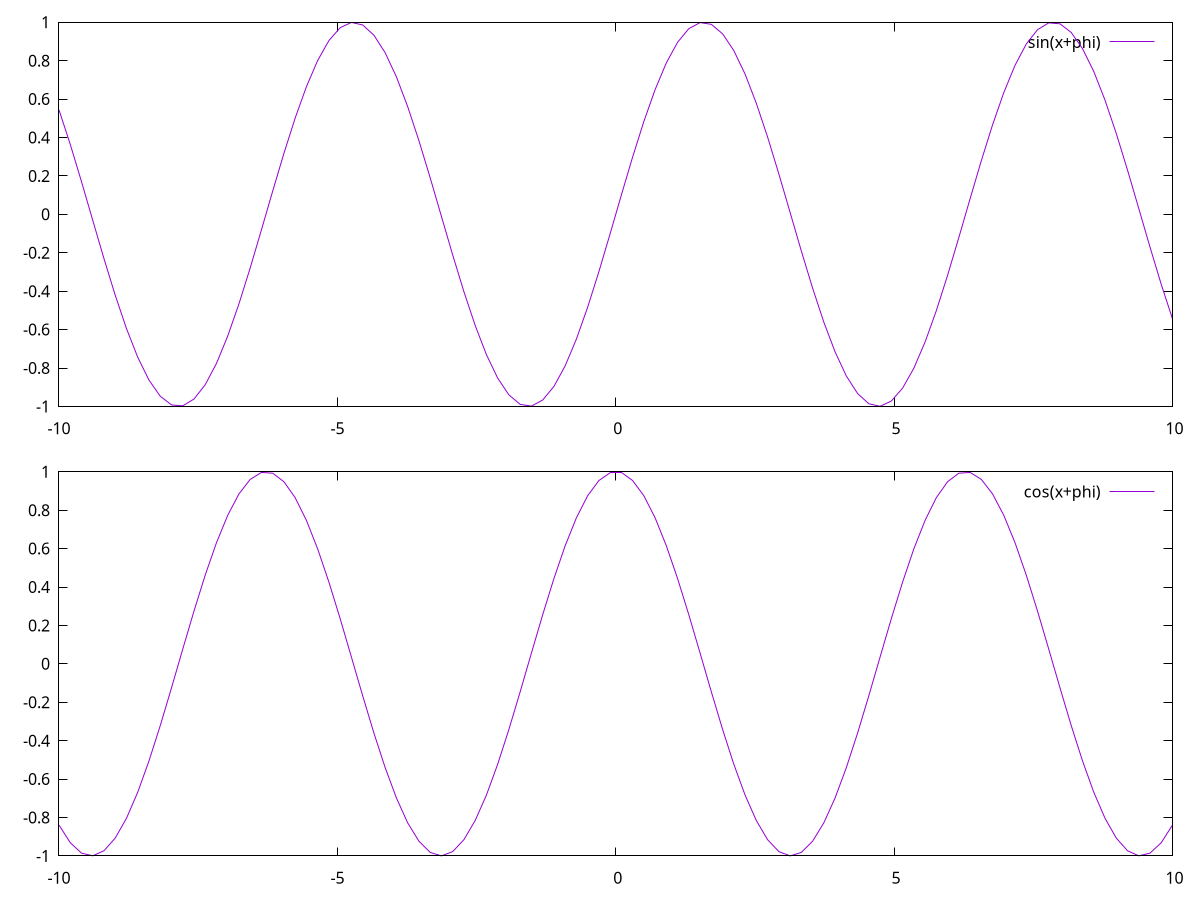 set terminal gif animate delay 100
set output "multiplot_animated.gif"

n = 50
dphi = 2*pi/n

do for [i=0:(n-1)] {
   phi = i*dphi
   set multiplot layout 2,1
      plot sin(x+phi)
      plot cos(x+phi)
   unset multiplot
}